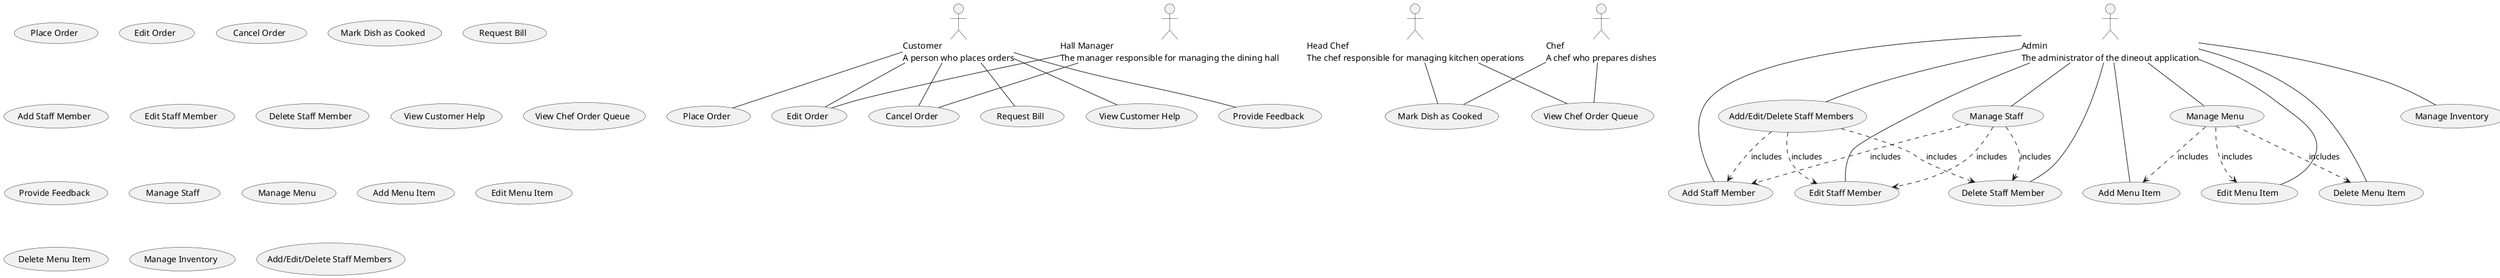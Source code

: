 @startumlleft to right direction
actor Customer as "Customer\nA person who places orders"
actor HeadChef as "Head Chef\nThe chef responsible for managing kitchen operations"
actor Admin as "Admin\nThe administrator of the dineout application"
actor HallManager as "Hall Manager\nThe manager responsible for managing the dining hall"
actor Chef as "Chef\nA chef who prepares dishes"

usecase "Place Order" as (Place Order\nCustomer places an order)
usecase "Edit Order" as (Edit Order\nCustomer or staff edit an existing order)
usecase "Cancel Order" as (Cancel Order\nCustomer or staff cancel an existing order)
usecase "Mark Dish as Cooked" as (Mark Dish as Cooked\nChef marks a dish as cooked)
usecase "Request Bill" as (Request Bill\nCustomer requests the bill)
usecase "Add Staff Member" as (Add Staff Member\nAdd a new staff member to the system)
usecase "Edit Staff Member" as (Edit Staff Member\nModify an existing staff member's information)
usecase "Delete Staff Member" as (Delete Staff Member\nRemove a staff member from the system)
usecase "View Customer Help" as (View Customer Help\nDisplay customer help information)
usecase "View Chef Order Queue" as (View Chef Order Queue\nDisplay the order queue for chefs)
usecase "Provide Feedback" as (Provide Feedback\nCustomer provides feedback)
usecase "Manage Staff" as (Manage Staff\nAdmin adds, edits, or deletes staff members)
usecase "Manage Menu" as (Manage Menu\nAdmin adds, edits, or deletes menu items)
usecase "Add Menu Item" as (Add Menu Item\nAdd a new menu item to the system)
usecase "Edit Menu Item" as (Edit Menu Item\nModify an existing menu item)
usecase "Delete Menu Item" as (Delete Menu Item\nRemove a menu item from the system)
usecase "Manage Inventory" as (Manage Inventory\nAdmin manages inventory and ordering information)
usecase "Add/Edit/Delete Staff Members" as (Add/Edit/Delete Staff Members\nAdmin adds, edits, or deletes staff members)

Customer -- (Place Order)
Customer -- (Edit Order)
Customer -- (Cancel Order)
Customer -- (Request Bill)
Customer -- (View Customer Help)
Customer -- (Provide Feedback)
HeadChef -- (Mark Dish as Cooked)
HeadChef -- (View Chef Order Queue)
Admin -- (Add Staff Member)
Admin -- (Edit Staff Member)
Admin -- (Delete Staff Member)
Admin -- (Manage Staff)
Admin -- (Manage Menu)
Admin -- (Add Menu Item)
Admin -- (Edit Menu Item)
Admin -- (Delete Menu Item)
Admin -- (Manage Inventory)
Admin -- (Add/Edit/Delete Staff Members)
HallManager -- (Edit Order)
HallManager -- (Cancel Order)
Chef -- (Mark Dish as Cooked)
Chef -- (View Chef Order Queue)

(Manage Staff) ..> (Add Staff Member) : includes
(Manage Staff) ..> (Edit Staff Member) : includes
(Manage Staff) ..> (Delete Staff Member) : includes
(Manage Menu) ..> (Add Menu Item) : includes
(Manage Menu) ..> (Edit Menu Item) : includes
(Manage Menu) ..> (Delete Menu Item) : includes
(Add/Edit/Delete Staff Members) ..> (Add Staff Member) : includes
(Add/Edit/Delete Staff Members) ..> (Edit Staff Member) : includes
(Add/Edit/Delete Staff Members) ..> (Delete Staff Member) : includes
@enduml